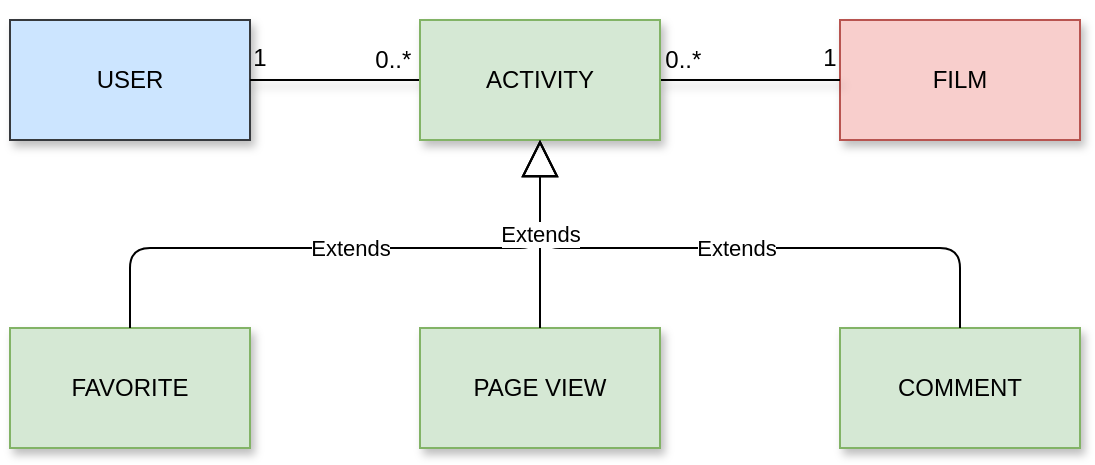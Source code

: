 <mxfile version="12.4.2" pages="1"><diagram id="Bxf1iPgv2D-pFVaHU1Q9" name="Pagina-1"><mxGraphModel dx="723" dy="445" grid="1" gridSize="10" guides="1" tooltips="1" connect="1" arrows="1" fold="1" page="1" pageScale="1" pageWidth="827" pageHeight="1169" math="0" shadow="0"><root><mxCell id="0"/><mxCell id="1" parent="0"/><mxCell id="2-Q4DYHKu4WOxgmvIbEC-35" value="1" style="text;html=1;strokeColor=none;fillColor=none;align=center;verticalAlign=middle;whiteSpace=wrap;rounded=0;shadow=1;" parent="1" vertex="1"><mxGeometry x="595" y="320" width="40" height="20" as="geometry"/></mxCell><mxCell id="x7nz9GGV9tn5JTqJILxh-4" value="FILM" style="rounded=0;whiteSpace=wrap;html=1;fillColor=#f8cecc;strokeColor=#b85450;shadow=1;" parent="1" vertex="1"><mxGeometry x="605" y="326" width="120" height="60" as="geometry"/></mxCell><mxCell id="x7nz9GGV9tn5JTqJILxh-15" value="USER" style="rounded=0;whiteSpace=wrap;html=1;fillColor=#cce5ff;strokeColor=#36393d;shadow=1;" parent="1" vertex="1"><mxGeometry x="190" y="326" width="120" height="60" as="geometry"/></mxCell><mxCell id="sPR2WzAdjiXlMU15ZE1--2" value="" style="endArrow=none;html=1;exitX=0;exitY=0.5;exitDx=0;exitDy=0;rounded=0;shadow=1;entryX=1;entryY=0.5;entryDx=0;entryDy=0;" parent="1" source="x7nz9GGV9tn5JTqJILxh-4" target="c8PGMWdt5oB2AFCoAh2H-5" edge="1"><mxGeometry width="50" height="50" relative="1" as="geometry"><mxPoint x="650" y="366" as="sourcePoint"/><mxPoint x="540" y="356" as="targetPoint"/><Array as="points"/></mxGeometry></mxCell><mxCell id="sPR2WzAdjiXlMU15ZE1--5" value="" style="endArrow=none;html=1;rounded=0;shadow=1;exitX=0;exitY=0.5;exitDx=0;exitDy=0;entryX=1;entryY=0.5;entryDx=0;entryDy=0;" parent="1" source="c8PGMWdt5oB2AFCoAh2H-5" target="x7nz9GGV9tn5JTqJILxh-15" edge="1"><mxGeometry width="50" height="50" relative="1" as="geometry"><mxPoint x="320" y="390" as="sourcePoint"/><mxPoint x="290" y="359" as="targetPoint"/><Array as="points"/></mxGeometry></mxCell><mxCell id="sPR2WzAdjiXlMU15ZE1--6" value="1" style="text;html=1;strokeColor=none;fillColor=none;align=center;verticalAlign=middle;whiteSpace=wrap;rounded=0;spacingTop=-10;shadow=1;" parent="1" vertex="1"><mxGeometry x="580" y="340" width="40" height="20" as="geometry"/></mxCell><mxCell id="sPR2WzAdjiXlMU15ZE1--7" value="1" style="text;html=1;strokeColor=none;fillColor=none;align=center;verticalAlign=middle;whiteSpace=wrap;rounded=0;spacingTop=-10;shadow=1;" parent="1" vertex="1"><mxGeometry x="295.0" y="340" width="40" height="20" as="geometry"/></mxCell><mxCell id="sPR2WzAdjiXlMU15ZE1--10" value="0..*&amp;nbsp; &amp;nbsp; &amp;nbsp;" style="text;html=1;strokeColor=none;fillColor=none;align=center;verticalAlign=middle;whiteSpace=wrap;rounded=0;shadow=1;" parent="1" vertex="1"><mxGeometry x="515" y="336" width="40" height="20" as="geometry"/></mxCell><mxCell id="sPR2WzAdjiXlMU15ZE1--11" value="0..*&amp;nbsp; &amp;nbsp; &amp;nbsp;" style="text;html=1;strokeColor=none;fillColor=none;align=center;verticalAlign=middle;whiteSpace=wrap;rounded=0;shadow=1;" parent="1" vertex="1"><mxGeometry x="370" y="336" width="40" height="20" as="geometry"/></mxCell><mxCell id="c8PGMWdt5oB2AFCoAh2H-1" value="COMMENT" style="rounded=0;whiteSpace=wrap;html=1;fillColor=#d5e8d4;strokeColor=#82b366;shadow=1;" vertex="1" parent="1"><mxGeometry x="605" y="480" width="120" height="60" as="geometry"/></mxCell><mxCell id="c8PGMWdt5oB2AFCoAh2H-2" value="PAGE VIEW" style="rounded=0;whiteSpace=wrap;html=1;fillColor=#d5e8d4;strokeColor=#82b366;shadow=1;" vertex="1" parent="1"><mxGeometry x="395" y="480" width="120" height="60" as="geometry"/></mxCell><mxCell id="c8PGMWdt5oB2AFCoAh2H-3" value="FAVORITE" style="rounded=0;whiteSpace=wrap;html=1;fillColor=#d5e8d4;strokeColor=#82b366;shadow=1;" vertex="1" parent="1"><mxGeometry x="190" y="480" width="120" height="60" as="geometry"/></mxCell><mxCell id="c8PGMWdt5oB2AFCoAh2H-5" value="ACTIVITY" style="rounded=0;whiteSpace=wrap;html=1;fillColor=#d5e8d4;strokeColor=#82b366;shadow=1;" vertex="1" parent="1"><mxGeometry x="395" y="326" width="120" height="60" as="geometry"/></mxCell><mxCell id="c8PGMWdt5oB2AFCoAh2H-6" value="Extends" style="endArrow=block;endSize=16;endFill=0;html=1;exitX=0.5;exitY=0;exitDx=0;exitDy=0;entryX=0.5;entryY=1;entryDx=0;entryDy=0;" edge="1" parent="1" source="c8PGMWdt5oB2AFCoAh2H-1" target="c8PGMWdt5oB2AFCoAh2H-5"><mxGeometry width="160" relative="1" as="geometry"><mxPoint x="640" y="450" as="sourcePoint"/><mxPoint x="490" y="400" as="targetPoint"/><Array as="points"><mxPoint x="665" y="440"/><mxPoint x="455" y="440"/></Array></mxGeometry></mxCell><mxCell id="c8PGMWdt5oB2AFCoAh2H-7" value="Extends" style="endArrow=block;endSize=16;endFill=0;html=1;exitX=0.5;exitY=0;exitDx=0;exitDy=0;entryX=0.5;entryY=1;entryDx=0;entryDy=0;" edge="1" parent="1" source="c8PGMWdt5oB2AFCoAh2H-3" target="c8PGMWdt5oB2AFCoAh2H-5"><mxGeometry width="160" relative="1" as="geometry"><mxPoint x="290" y="440" as="sourcePoint"/><mxPoint x="430" y="400" as="targetPoint"/><Array as="points"><mxPoint x="250" y="440"/><mxPoint x="455" y="440"/></Array></mxGeometry></mxCell><mxCell id="c8PGMWdt5oB2AFCoAh2H-8" value="Extends" style="endArrow=block;endSize=16;endFill=0;html=1;entryX=0.5;entryY=1;entryDx=0;entryDy=0;exitX=0.5;exitY=0;exitDx=0;exitDy=0;" edge="1" parent="1" source="c8PGMWdt5oB2AFCoAh2H-2" target="c8PGMWdt5oB2AFCoAh2H-5"><mxGeometry width="160" relative="1" as="geometry"><mxPoint x="210" y="580" as="sourcePoint"/><mxPoint x="370" y="580" as="targetPoint"/></mxGeometry></mxCell></root></mxGraphModel></diagram></mxfile>